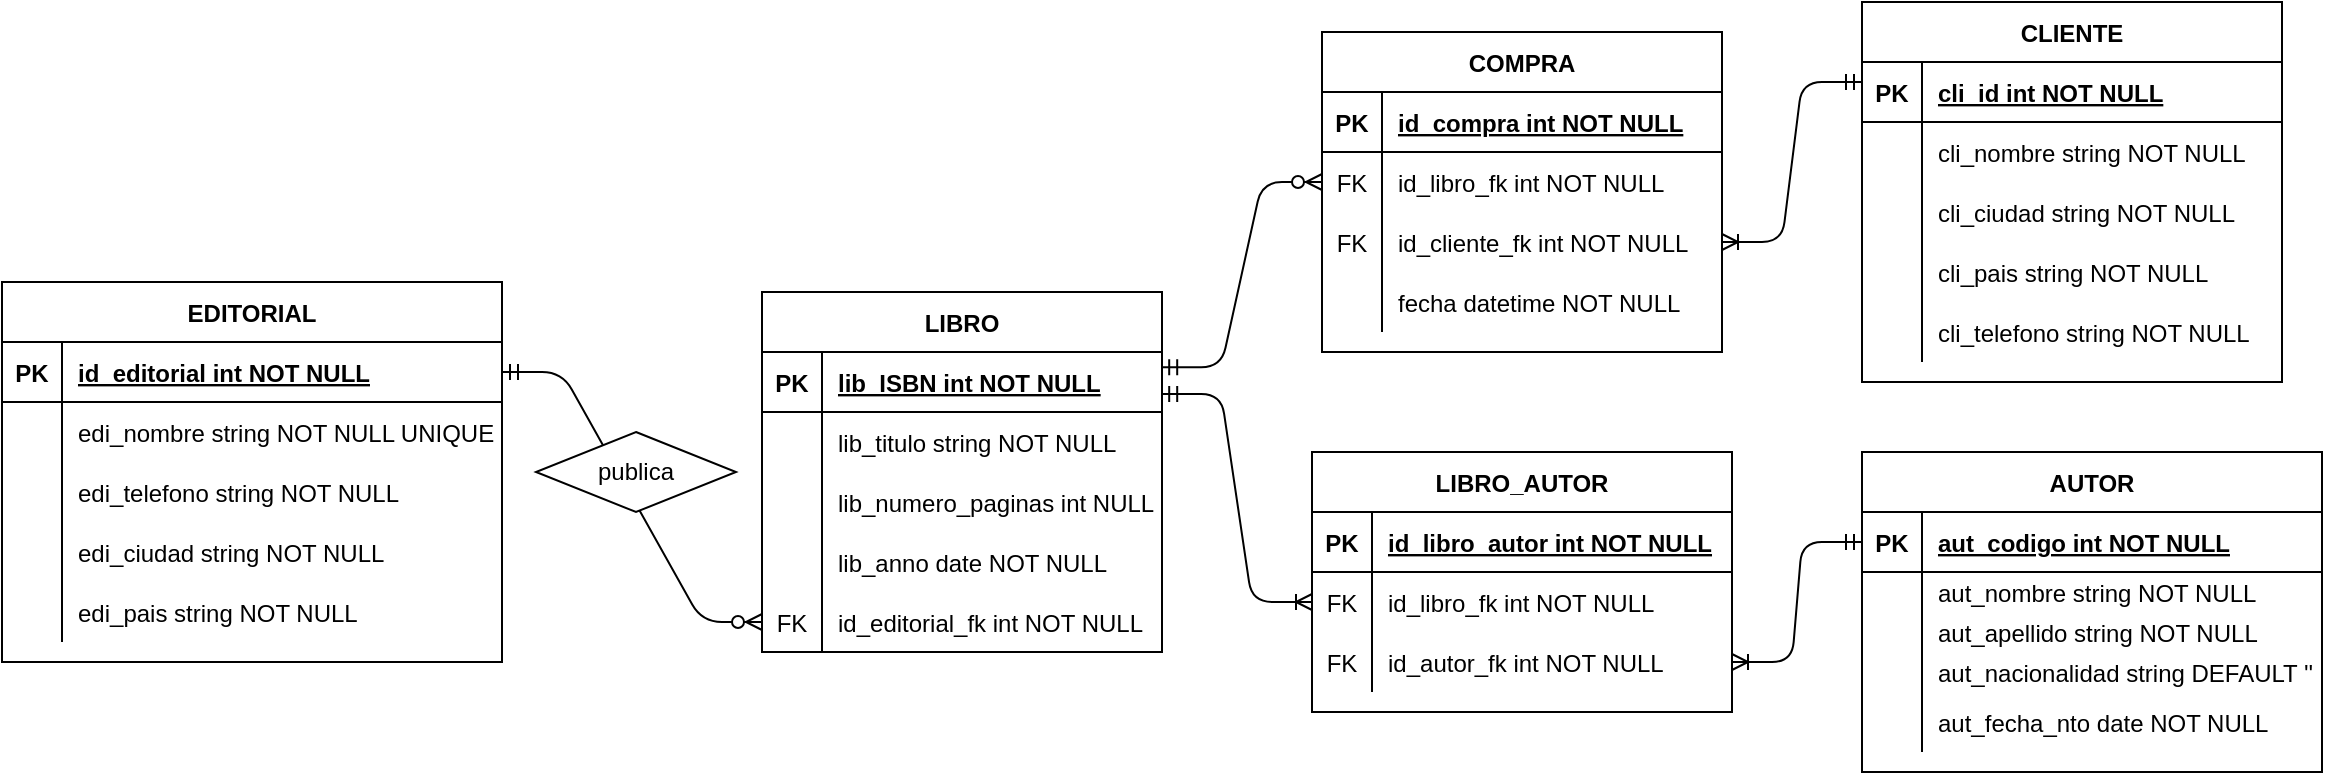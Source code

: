 <mxfile version="14.9.8" type="google"><diagram id="R2lEEEUBdFMjLlhIrx00" name="Libreria"><mxGraphModel dx="1555" dy="277" grid="1" gridSize="10" guides="1" tooltips="1" connect="1" arrows="1" fold="1" page="1" pageScale="1" pageWidth="850" pageHeight="1100" math="0" shadow="0" extFonts="Permanent Marker^https://fonts.googleapis.com/css?family=Permanent+Marker"><root><mxCell id="0"/><mxCell id="1" parent="0"/><mxCell id="p06bzlRQn4AopRmPeXAR-79" value="EDITORIAL" style="shape=table;startSize=30;container=1;collapsible=1;childLayout=tableLayout;fixedRows=1;rowLines=0;fontStyle=1;align=center;resizeLast=1;" parent="1" vertex="1"><mxGeometry x="-110" y="155" width="250" height="190" as="geometry"/></mxCell><mxCell id="p06bzlRQn4AopRmPeXAR-80" value="" style="shape=partialRectangle;collapsible=0;dropTarget=0;pointerEvents=0;fillColor=none;top=0;left=0;bottom=1;right=0;points=[[0,0.5],[1,0.5]];portConstraint=eastwest;" parent="p06bzlRQn4AopRmPeXAR-79" vertex="1"><mxGeometry y="30" width="250" height="30" as="geometry"/></mxCell><mxCell id="p06bzlRQn4AopRmPeXAR-81" value="PK" style="shape=partialRectangle;connectable=0;fillColor=none;top=0;left=0;bottom=0;right=0;fontStyle=1;overflow=hidden;" parent="p06bzlRQn4AopRmPeXAR-80" vertex="1"><mxGeometry width="30" height="30" as="geometry"/></mxCell><mxCell id="p06bzlRQn4AopRmPeXAR-82" value="id_editorial int NOT NULL" style="shape=partialRectangle;connectable=0;fillColor=none;top=0;left=0;bottom=0;right=0;align=left;spacingLeft=6;fontStyle=5;overflow=hidden;" parent="p06bzlRQn4AopRmPeXAR-80" vertex="1"><mxGeometry x="30" width="220" height="30" as="geometry"/></mxCell><mxCell id="p06bzlRQn4AopRmPeXAR-83" value="" style="shape=partialRectangle;collapsible=0;dropTarget=0;pointerEvents=0;fillColor=none;top=0;left=0;bottom=0;right=0;points=[[0,0.5],[1,0.5]];portConstraint=eastwest;" parent="p06bzlRQn4AopRmPeXAR-79" vertex="1"><mxGeometry y="60" width="250" height="30" as="geometry"/></mxCell><mxCell id="p06bzlRQn4AopRmPeXAR-84" value="" style="shape=partialRectangle;connectable=0;fillColor=none;top=0;left=0;bottom=0;right=0;editable=1;overflow=hidden;" parent="p06bzlRQn4AopRmPeXAR-83" vertex="1"><mxGeometry width="30" height="30" as="geometry"/></mxCell><mxCell id="p06bzlRQn4AopRmPeXAR-85" value="edi_nombre string NOT NULL UNIQUE" style="shape=partialRectangle;connectable=0;fillColor=none;top=0;left=0;bottom=0;right=0;align=left;spacingLeft=6;overflow=hidden;" parent="p06bzlRQn4AopRmPeXAR-83" vertex="1"><mxGeometry x="30" width="220" height="30" as="geometry"/></mxCell><mxCell id="p06bzlRQn4AopRmPeXAR-86" value="" style="shape=partialRectangle;collapsible=0;dropTarget=0;pointerEvents=0;fillColor=none;top=0;left=0;bottom=0;right=0;points=[[0,0.5],[1,0.5]];portConstraint=eastwest;" parent="p06bzlRQn4AopRmPeXAR-79" vertex="1"><mxGeometry y="90" width="250" height="30" as="geometry"/></mxCell><mxCell id="p06bzlRQn4AopRmPeXAR-87" value="" style="shape=partialRectangle;connectable=0;fillColor=none;top=0;left=0;bottom=0;right=0;editable=1;overflow=hidden;" parent="p06bzlRQn4AopRmPeXAR-86" vertex="1"><mxGeometry width="30" height="30" as="geometry"/></mxCell><mxCell id="p06bzlRQn4AopRmPeXAR-88" value="edi_telefono string NOT NULL" style="shape=partialRectangle;connectable=0;fillColor=none;top=0;left=0;bottom=0;right=0;align=left;spacingLeft=6;overflow=hidden;" parent="p06bzlRQn4AopRmPeXAR-86" vertex="1"><mxGeometry x="30" width="220" height="30" as="geometry"/></mxCell><mxCell id="Z6A6vKdiKiCx8RGVSc4w-1" value="" style="shape=partialRectangle;collapsible=0;dropTarget=0;pointerEvents=0;fillColor=none;top=0;left=0;bottom=0;right=0;points=[[0,0.5],[1,0.5]];portConstraint=eastwest;" vertex="1" parent="p06bzlRQn4AopRmPeXAR-79"><mxGeometry y="120" width="250" height="30" as="geometry"/></mxCell><mxCell id="Z6A6vKdiKiCx8RGVSc4w-2" value="" style="shape=partialRectangle;connectable=0;fillColor=none;top=0;left=0;bottom=0;right=0;editable=1;overflow=hidden;" vertex="1" parent="Z6A6vKdiKiCx8RGVSc4w-1"><mxGeometry width="30" height="30" as="geometry"/></mxCell><mxCell id="Z6A6vKdiKiCx8RGVSc4w-3" value="edi_ciudad string NOT NULL" style="shape=partialRectangle;connectable=0;fillColor=none;top=0;left=0;bottom=0;right=0;align=left;spacingLeft=6;overflow=hidden;" vertex="1" parent="Z6A6vKdiKiCx8RGVSc4w-1"><mxGeometry x="30" width="220" height="30" as="geometry"/></mxCell><mxCell id="Z6A6vKdiKiCx8RGVSc4w-4" value="" style="shape=partialRectangle;collapsible=0;dropTarget=0;pointerEvents=0;fillColor=none;top=0;left=0;bottom=0;right=0;points=[[0,0.5],[1,0.5]];portConstraint=eastwest;" vertex="1" parent="p06bzlRQn4AopRmPeXAR-79"><mxGeometry y="150" width="250" height="30" as="geometry"/></mxCell><mxCell id="Z6A6vKdiKiCx8RGVSc4w-5" value="" style="shape=partialRectangle;connectable=0;fillColor=none;top=0;left=0;bottom=0;right=0;editable=1;overflow=hidden;" vertex="1" parent="Z6A6vKdiKiCx8RGVSc4w-4"><mxGeometry width="30" height="30" as="geometry"/></mxCell><mxCell id="Z6A6vKdiKiCx8RGVSc4w-6" value="edi_pais string NOT NULL" style="shape=partialRectangle;connectable=0;fillColor=none;top=0;left=0;bottom=0;right=0;align=left;spacingLeft=6;overflow=hidden;" vertex="1" parent="Z6A6vKdiKiCx8RGVSc4w-4"><mxGeometry x="30" width="220" height="30" as="geometry"/></mxCell><mxCell id="p06bzlRQn4AopRmPeXAR-89" value="COMPRA" style="shape=table;startSize=30;container=1;collapsible=1;childLayout=tableLayout;fixedRows=1;rowLines=0;fontStyle=1;align=center;resizeLast=1;" parent="1" vertex="1"><mxGeometry x="550" y="30" width="200" height="160" as="geometry"/></mxCell><mxCell id="p06bzlRQn4AopRmPeXAR-90" value="" style="shape=partialRectangle;collapsible=0;dropTarget=0;pointerEvents=0;fillColor=none;top=0;left=0;bottom=1;right=0;points=[[0,0.5],[1,0.5]];portConstraint=eastwest;" parent="p06bzlRQn4AopRmPeXAR-89" vertex="1"><mxGeometry y="30" width="200" height="30" as="geometry"/></mxCell><mxCell id="p06bzlRQn4AopRmPeXAR-91" value="PK" style="shape=partialRectangle;connectable=0;fillColor=none;top=0;left=0;bottom=0;right=0;fontStyle=1;overflow=hidden;" parent="p06bzlRQn4AopRmPeXAR-90" vertex="1"><mxGeometry width="30" height="30" as="geometry"/></mxCell><mxCell id="p06bzlRQn4AopRmPeXAR-92" value="id_compra int NOT NULL" style="shape=partialRectangle;connectable=0;fillColor=none;top=0;left=0;bottom=0;right=0;align=left;spacingLeft=6;fontStyle=5;overflow=hidden;" parent="p06bzlRQn4AopRmPeXAR-90" vertex="1"><mxGeometry x="30" width="170" height="30" as="geometry"/></mxCell><mxCell id="p06bzlRQn4AopRmPeXAR-93" value="" style="shape=partialRectangle;collapsible=0;dropTarget=0;pointerEvents=0;fillColor=none;top=0;left=0;bottom=0;right=0;points=[[0,0.5],[1,0.5]];portConstraint=eastwest;" parent="p06bzlRQn4AopRmPeXAR-89" vertex="1"><mxGeometry y="60" width="200" height="30" as="geometry"/></mxCell><mxCell id="p06bzlRQn4AopRmPeXAR-94" value="FK" style="shape=partialRectangle;connectable=0;fillColor=none;top=0;left=0;bottom=0;right=0;editable=1;overflow=hidden;" parent="p06bzlRQn4AopRmPeXAR-93" vertex="1"><mxGeometry width="30" height="30" as="geometry"/></mxCell><mxCell id="p06bzlRQn4AopRmPeXAR-95" value="id_libro_fk int NOT NULL" style="shape=partialRectangle;connectable=0;fillColor=none;top=0;left=0;bottom=0;right=0;align=left;spacingLeft=6;overflow=hidden;" parent="p06bzlRQn4AopRmPeXAR-93" vertex="1"><mxGeometry x="30" width="170" height="30" as="geometry"/></mxCell><mxCell id="p06bzlRQn4AopRmPeXAR-96" value="" style="shape=partialRectangle;collapsible=0;dropTarget=0;pointerEvents=0;fillColor=none;top=0;left=0;bottom=0;right=0;points=[[0,0.5],[1,0.5]];portConstraint=eastwest;" parent="p06bzlRQn4AopRmPeXAR-89" vertex="1"><mxGeometry y="90" width="200" height="30" as="geometry"/></mxCell><mxCell id="p06bzlRQn4AopRmPeXAR-97" value="FK" style="shape=partialRectangle;connectable=0;fillColor=none;top=0;left=0;bottom=0;right=0;editable=1;overflow=hidden;" parent="p06bzlRQn4AopRmPeXAR-96" vertex="1"><mxGeometry width="30" height="30" as="geometry"/></mxCell><mxCell id="p06bzlRQn4AopRmPeXAR-98" value="id_cliente_fk int NOT NULL" style="shape=partialRectangle;connectable=0;fillColor=none;top=0;left=0;bottom=0;right=0;align=left;spacingLeft=6;overflow=hidden;" parent="p06bzlRQn4AopRmPeXAR-96" vertex="1"><mxGeometry x="30" width="170" height="30" as="geometry"/></mxCell><mxCell id="p06bzlRQn4AopRmPeXAR-99" value="" style="shape=partialRectangle;collapsible=0;dropTarget=0;pointerEvents=0;fillColor=none;top=0;left=0;bottom=0;right=0;points=[[0,0.5],[1,0.5]];portConstraint=eastwest;" parent="p06bzlRQn4AopRmPeXAR-89" vertex="1"><mxGeometry y="120" width="200" height="30" as="geometry"/></mxCell><mxCell id="p06bzlRQn4AopRmPeXAR-100" value="" style="shape=partialRectangle;connectable=0;fillColor=none;top=0;left=0;bottom=0;right=0;editable=1;overflow=hidden;" parent="p06bzlRQn4AopRmPeXAR-99" vertex="1"><mxGeometry width="30" height="30" as="geometry"/></mxCell><mxCell id="p06bzlRQn4AopRmPeXAR-101" value="fecha datetime NOT NULL" style="shape=partialRectangle;connectable=0;fillColor=none;top=0;left=0;bottom=0;right=0;align=left;spacingLeft=6;overflow=hidden;" parent="p06bzlRQn4AopRmPeXAR-99" vertex="1"><mxGeometry x="30" width="170" height="30" as="geometry"/></mxCell><mxCell id="p06bzlRQn4AopRmPeXAR-102" value="CLIENTE" style="shape=table;startSize=30;container=1;collapsible=1;childLayout=tableLayout;fixedRows=1;rowLines=0;fontStyle=1;align=center;resizeLast=1;" parent="1" vertex="1"><mxGeometry x="820" y="15" width="210" height="190" as="geometry"/></mxCell><mxCell id="p06bzlRQn4AopRmPeXAR-103" value="" style="shape=partialRectangle;collapsible=0;dropTarget=0;pointerEvents=0;fillColor=none;top=0;left=0;bottom=1;right=0;points=[[0,0.5],[1,0.5]];portConstraint=eastwest;" parent="p06bzlRQn4AopRmPeXAR-102" vertex="1"><mxGeometry y="30" width="210" height="30" as="geometry"/></mxCell><mxCell id="p06bzlRQn4AopRmPeXAR-104" value="PK" style="shape=partialRectangle;connectable=0;fillColor=none;top=0;left=0;bottom=0;right=0;fontStyle=1;overflow=hidden;" parent="p06bzlRQn4AopRmPeXAR-103" vertex="1"><mxGeometry width="30" height="30" as="geometry"/></mxCell><mxCell id="p06bzlRQn4AopRmPeXAR-105" value="cli_id int NOT NULL" style="shape=partialRectangle;connectable=0;fillColor=none;top=0;left=0;bottom=0;right=0;align=left;spacingLeft=6;fontStyle=5;overflow=hidden;" parent="p06bzlRQn4AopRmPeXAR-103" vertex="1"><mxGeometry x="30" width="180" height="30" as="geometry"/></mxCell><mxCell id="p06bzlRQn4AopRmPeXAR-106" value="" style="shape=partialRectangle;collapsible=0;dropTarget=0;pointerEvents=0;fillColor=none;top=0;left=0;bottom=0;right=0;points=[[0,0.5],[1,0.5]];portConstraint=eastwest;" parent="p06bzlRQn4AopRmPeXAR-102" vertex="1"><mxGeometry y="60" width="210" height="30" as="geometry"/></mxCell><mxCell id="p06bzlRQn4AopRmPeXAR-107" value="" style="shape=partialRectangle;connectable=0;fillColor=none;top=0;left=0;bottom=0;right=0;editable=1;overflow=hidden;" parent="p06bzlRQn4AopRmPeXAR-106" vertex="1"><mxGeometry width="30" height="30" as="geometry"/></mxCell><mxCell id="p06bzlRQn4AopRmPeXAR-108" value="cli_nombre string NOT NULL" style="shape=partialRectangle;connectable=0;fillColor=none;top=0;left=0;bottom=0;right=0;align=left;spacingLeft=6;overflow=hidden;" parent="p06bzlRQn4AopRmPeXAR-106" vertex="1"><mxGeometry x="30" width="180" height="30" as="geometry"/></mxCell><mxCell id="p06bzlRQn4AopRmPeXAR-109" value="" style="shape=partialRectangle;collapsible=0;dropTarget=0;pointerEvents=0;fillColor=none;top=0;left=0;bottom=0;right=0;points=[[0,0.5],[1,0.5]];portConstraint=eastwest;" parent="p06bzlRQn4AopRmPeXAR-102" vertex="1"><mxGeometry y="90" width="210" height="30" as="geometry"/></mxCell><mxCell id="p06bzlRQn4AopRmPeXAR-110" value="" style="shape=partialRectangle;connectable=0;fillColor=none;top=0;left=0;bottom=0;right=0;editable=1;overflow=hidden;" parent="p06bzlRQn4AopRmPeXAR-109" vertex="1"><mxGeometry width="30" height="30" as="geometry"/></mxCell><mxCell id="p06bzlRQn4AopRmPeXAR-111" value="cli_ciudad string NOT NULL" style="shape=partialRectangle;connectable=0;fillColor=none;top=0;left=0;bottom=0;right=0;align=left;spacingLeft=6;overflow=hidden;" parent="p06bzlRQn4AopRmPeXAR-109" vertex="1"><mxGeometry x="30" width="180" height="30" as="geometry"/></mxCell><mxCell id="p06bzlRQn4AopRmPeXAR-112" value="" style="shape=partialRectangle;collapsible=0;dropTarget=0;pointerEvents=0;fillColor=none;top=0;left=0;bottom=0;right=0;points=[[0,0.5],[1,0.5]];portConstraint=eastwest;" parent="p06bzlRQn4AopRmPeXAR-102" vertex="1"><mxGeometry y="120" width="210" height="30" as="geometry"/></mxCell><mxCell id="p06bzlRQn4AopRmPeXAR-113" value="" style="shape=partialRectangle;connectable=0;fillColor=none;top=0;left=0;bottom=0;right=0;editable=1;overflow=hidden;" parent="p06bzlRQn4AopRmPeXAR-112" vertex="1"><mxGeometry width="30" height="30" as="geometry"/></mxCell><mxCell id="p06bzlRQn4AopRmPeXAR-114" value="cli_pais string NOT NULL" style="shape=partialRectangle;connectable=0;fillColor=none;top=0;left=0;bottom=0;right=0;align=left;spacingLeft=6;overflow=hidden;" parent="p06bzlRQn4AopRmPeXAR-112" vertex="1"><mxGeometry x="30" width="180" height="30" as="geometry"/></mxCell><mxCell id="Z6A6vKdiKiCx8RGVSc4w-11" value="" style="shape=partialRectangle;collapsible=0;dropTarget=0;pointerEvents=0;fillColor=none;top=0;left=0;bottom=0;right=0;points=[[0,0.5],[1,0.5]];portConstraint=eastwest;" vertex="1" parent="p06bzlRQn4AopRmPeXAR-102"><mxGeometry y="150" width="210" height="30" as="geometry"/></mxCell><mxCell id="Z6A6vKdiKiCx8RGVSc4w-12" value="" style="shape=partialRectangle;connectable=0;fillColor=none;top=0;left=0;bottom=0;right=0;editable=1;overflow=hidden;" vertex="1" parent="Z6A6vKdiKiCx8RGVSc4w-11"><mxGeometry width="30" height="30" as="geometry"/></mxCell><mxCell id="Z6A6vKdiKiCx8RGVSc4w-13" value="cli_telefono string NOT NULL" style="shape=partialRectangle;connectable=0;fillColor=none;top=0;left=0;bottom=0;right=0;align=left;spacingLeft=6;overflow=hidden;" vertex="1" parent="Z6A6vKdiKiCx8RGVSc4w-11"><mxGeometry x="30" width="180" height="30" as="geometry"/></mxCell><mxCell id="p06bzlRQn4AopRmPeXAR-115" value="LIBRO" style="shape=table;startSize=30;container=1;collapsible=1;childLayout=tableLayout;fixedRows=1;rowLines=0;fontStyle=1;align=center;resizeLast=1;" parent="1" vertex="1"><mxGeometry x="270" y="160" width="200" height="180" as="geometry"><mxRectangle x="270" y="160" width="70" height="30" as="alternateBounds"/></mxGeometry></mxCell><mxCell id="p06bzlRQn4AopRmPeXAR-116" value="" style="shape=partialRectangle;collapsible=0;dropTarget=0;pointerEvents=0;fillColor=none;top=0;left=0;bottom=1;right=0;points=[[0,0.5],[1,0.5]];portConstraint=eastwest;" parent="p06bzlRQn4AopRmPeXAR-115" vertex="1"><mxGeometry y="30" width="200" height="30" as="geometry"/></mxCell><mxCell id="p06bzlRQn4AopRmPeXAR-117" value="PK" style="shape=partialRectangle;connectable=0;fillColor=none;top=0;left=0;bottom=0;right=0;fontStyle=1;overflow=hidden;" parent="p06bzlRQn4AopRmPeXAR-116" vertex="1"><mxGeometry width="30" height="30" as="geometry"/></mxCell><mxCell id="p06bzlRQn4AopRmPeXAR-118" value="lib_ISBN int NOT NULL" style="shape=partialRectangle;connectable=0;fillColor=none;top=0;left=0;bottom=0;right=0;align=left;spacingLeft=6;fontStyle=5;overflow=hidden;" parent="p06bzlRQn4AopRmPeXAR-116" vertex="1"><mxGeometry x="30" width="170" height="30" as="geometry"/></mxCell><mxCell id="p06bzlRQn4AopRmPeXAR-119" value="" style="shape=partialRectangle;collapsible=0;dropTarget=0;pointerEvents=0;fillColor=none;top=0;left=0;bottom=0;right=0;points=[[0,0.5],[1,0.5]];portConstraint=eastwest;" parent="p06bzlRQn4AopRmPeXAR-115" vertex="1"><mxGeometry y="60" width="200" height="30" as="geometry"/></mxCell><mxCell id="p06bzlRQn4AopRmPeXAR-120" value="" style="shape=partialRectangle;connectable=0;fillColor=none;top=0;left=0;bottom=0;right=0;editable=1;overflow=hidden;" parent="p06bzlRQn4AopRmPeXAR-119" vertex="1"><mxGeometry width="30" height="30" as="geometry"/></mxCell><mxCell id="p06bzlRQn4AopRmPeXAR-121" value="lib_titulo string NOT NULL" style="shape=partialRectangle;connectable=0;fillColor=none;top=0;left=0;bottom=0;right=0;align=left;spacingLeft=6;overflow=hidden;" parent="p06bzlRQn4AopRmPeXAR-119" vertex="1"><mxGeometry x="30" width="170" height="30" as="geometry"/></mxCell><mxCell id="p06bzlRQn4AopRmPeXAR-122" value="" style="shape=partialRectangle;collapsible=0;dropTarget=0;pointerEvents=0;fillColor=none;top=0;left=0;bottom=0;right=0;points=[[0,0.5],[1,0.5]];portConstraint=eastwest;" parent="p06bzlRQn4AopRmPeXAR-115" vertex="1"><mxGeometry y="90" width="200" height="30" as="geometry"/></mxCell><mxCell id="p06bzlRQn4AopRmPeXAR-123" value="" style="shape=partialRectangle;connectable=0;fillColor=none;top=0;left=0;bottom=0;right=0;editable=1;overflow=hidden;" parent="p06bzlRQn4AopRmPeXAR-122" vertex="1"><mxGeometry width="30" height="30" as="geometry"/></mxCell><mxCell id="p06bzlRQn4AopRmPeXAR-124" value="lib_numero_paginas int NULL" style="shape=partialRectangle;connectable=0;fillColor=none;top=0;left=0;bottom=0;right=0;align=left;spacingLeft=6;overflow=hidden;" parent="p06bzlRQn4AopRmPeXAR-122" vertex="1"><mxGeometry x="30" width="170" height="30" as="geometry"/></mxCell><mxCell id="p06bzlRQn4AopRmPeXAR-125" value="" style="shape=partialRectangle;collapsible=0;dropTarget=0;pointerEvents=0;fillColor=none;top=0;left=0;bottom=0;right=0;points=[[0,0.5],[1,0.5]];portConstraint=eastwest;" parent="p06bzlRQn4AopRmPeXAR-115" vertex="1"><mxGeometry y="120" width="200" height="30" as="geometry"/></mxCell><mxCell id="p06bzlRQn4AopRmPeXAR-126" value="" style="shape=partialRectangle;connectable=0;fillColor=none;top=0;left=0;bottom=0;right=0;editable=1;overflow=hidden;" parent="p06bzlRQn4AopRmPeXAR-125" vertex="1"><mxGeometry width="30" height="30" as="geometry"/></mxCell><mxCell id="p06bzlRQn4AopRmPeXAR-127" value="lib_anno date NOT NULL" style="shape=partialRectangle;connectable=0;fillColor=none;top=0;left=0;bottom=0;right=0;align=left;spacingLeft=6;overflow=hidden;" parent="p06bzlRQn4AopRmPeXAR-125" vertex="1"><mxGeometry x="30" width="170" height="30" as="geometry"/></mxCell><mxCell id="Z6A6vKdiKiCx8RGVSc4w-7" value="" style="shape=partialRectangle;collapsible=0;dropTarget=0;pointerEvents=0;fillColor=none;top=0;left=0;bottom=0;right=0;points=[[0,0.5],[1,0.5]];portConstraint=eastwest;" vertex="1" parent="p06bzlRQn4AopRmPeXAR-115"><mxGeometry y="150" width="200" height="30" as="geometry"/></mxCell><mxCell id="Z6A6vKdiKiCx8RGVSc4w-8" value="FK" style="shape=partialRectangle;connectable=0;fillColor=none;top=0;left=0;bottom=0;right=0;editable=1;overflow=hidden;" vertex="1" parent="Z6A6vKdiKiCx8RGVSc4w-7"><mxGeometry width="30" height="30" as="geometry"/></mxCell><mxCell id="Z6A6vKdiKiCx8RGVSc4w-9" value="id_editorial_fk int NOT NULL" style="shape=partialRectangle;connectable=0;fillColor=none;top=0;left=0;bottom=0;right=0;align=left;spacingLeft=6;overflow=hidden;" vertex="1" parent="Z6A6vKdiKiCx8RGVSc4w-7"><mxGeometry x="30" width="170" height="30" as="geometry"/></mxCell><mxCell id="p06bzlRQn4AopRmPeXAR-128" value="LIBRO_AUTOR" style="shape=table;startSize=30;container=1;collapsible=1;childLayout=tableLayout;fixedRows=1;rowLines=0;fontStyle=1;align=center;resizeLast=1;" parent="1" vertex="1"><mxGeometry x="545" y="240" width="210" height="130" as="geometry"/></mxCell><mxCell id="p06bzlRQn4AopRmPeXAR-129" value="" style="shape=partialRectangle;collapsible=0;dropTarget=0;pointerEvents=0;fillColor=none;top=0;left=0;bottom=1;right=0;points=[[0,0.5],[1,0.5]];portConstraint=eastwest;" parent="p06bzlRQn4AopRmPeXAR-128" vertex="1"><mxGeometry y="30" width="210" height="30" as="geometry"/></mxCell><mxCell id="p06bzlRQn4AopRmPeXAR-130" value="PK" style="shape=partialRectangle;connectable=0;fillColor=none;top=0;left=0;bottom=0;right=0;fontStyle=1;overflow=hidden;" parent="p06bzlRQn4AopRmPeXAR-129" vertex="1"><mxGeometry width="30" height="30" as="geometry"/></mxCell><mxCell id="p06bzlRQn4AopRmPeXAR-131" value="id_libro_autor int NOT NULL" style="shape=partialRectangle;connectable=0;fillColor=none;top=0;left=0;bottom=0;right=0;align=left;spacingLeft=6;fontStyle=5;overflow=hidden;" parent="p06bzlRQn4AopRmPeXAR-129" vertex="1"><mxGeometry x="30" width="180" height="30" as="geometry"/></mxCell><mxCell id="p06bzlRQn4AopRmPeXAR-132" value="" style="shape=partialRectangle;collapsible=0;dropTarget=0;pointerEvents=0;fillColor=none;top=0;left=0;bottom=0;right=0;points=[[0,0.5],[1,0.5]];portConstraint=eastwest;" parent="p06bzlRQn4AopRmPeXAR-128" vertex="1"><mxGeometry y="60" width="210" height="30" as="geometry"/></mxCell><mxCell id="p06bzlRQn4AopRmPeXAR-133" value="FK" style="shape=partialRectangle;connectable=0;fillColor=none;top=0;left=0;bottom=0;right=0;editable=1;overflow=hidden;" parent="p06bzlRQn4AopRmPeXAR-132" vertex="1"><mxGeometry width="30" height="30" as="geometry"/></mxCell><mxCell id="p06bzlRQn4AopRmPeXAR-134" value="id_libro_fk int NOT NULL" style="shape=partialRectangle;connectable=0;fillColor=none;top=0;left=0;bottom=0;right=0;align=left;spacingLeft=6;overflow=hidden;" parent="p06bzlRQn4AopRmPeXAR-132" vertex="1"><mxGeometry x="30" width="180" height="30" as="geometry"/></mxCell><mxCell id="p06bzlRQn4AopRmPeXAR-135" value="" style="shape=partialRectangle;collapsible=0;dropTarget=0;pointerEvents=0;fillColor=none;top=0;left=0;bottom=0;right=0;points=[[0,0.5],[1,0.5]];portConstraint=eastwest;" parent="p06bzlRQn4AopRmPeXAR-128" vertex="1"><mxGeometry y="90" width="210" height="30" as="geometry"/></mxCell><mxCell id="p06bzlRQn4AopRmPeXAR-136" value="FK" style="shape=partialRectangle;connectable=0;fillColor=none;top=0;left=0;bottom=0;right=0;editable=1;overflow=hidden;" parent="p06bzlRQn4AopRmPeXAR-135" vertex="1"><mxGeometry width="30" height="30" as="geometry"/></mxCell><mxCell id="p06bzlRQn4AopRmPeXAR-137" value="id_autor_fk int NOT NULL" style="shape=partialRectangle;connectable=0;fillColor=none;top=0;left=0;bottom=0;right=0;align=left;spacingLeft=6;overflow=hidden;" parent="p06bzlRQn4AopRmPeXAR-135" vertex="1"><mxGeometry x="30" width="180" height="30" as="geometry"/></mxCell><mxCell id="p06bzlRQn4AopRmPeXAR-138" value="AUTOR" style="shape=table;startSize=30;container=1;collapsible=1;childLayout=tableLayout;fixedRows=1;rowLines=0;fontStyle=1;align=center;resizeLast=1;" parent="1" vertex="1"><mxGeometry x="820" y="240" width="230" height="160" as="geometry"/></mxCell><mxCell id="p06bzlRQn4AopRmPeXAR-139" value="" style="shape=partialRectangle;collapsible=0;dropTarget=0;pointerEvents=0;fillColor=none;top=0;left=0;bottom=1;right=0;points=[[0,0.5],[1,0.5]];portConstraint=eastwest;" parent="p06bzlRQn4AopRmPeXAR-138" vertex="1"><mxGeometry y="30" width="230" height="30" as="geometry"/></mxCell><mxCell id="p06bzlRQn4AopRmPeXAR-140" value="PK" style="shape=partialRectangle;connectable=0;fillColor=none;top=0;left=0;bottom=0;right=0;fontStyle=1;overflow=hidden;" parent="p06bzlRQn4AopRmPeXAR-139" vertex="1"><mxGeometry width="30" height="30" as="geometry"/></mxCell><mxCell id="p06bzlRQn4AopRmPeXAR-141" value="aut_codigo int NOT NULL" style="shape=partialRectangle;connectable=0;fillColor=none;top=0;left=0;bottom=0;right=0;align=left;spacingLeft=6;fontStyle=5;overflow=hidden;" parent="p06bzlRQn4AopRmPeXAR-139" vertex="1"><mxGeometry x="30" width="200" height="30" as="geometry"/></mxCell><mxCell id="p06bzlRQn4AopRmPeXAR-142" value="" style="shape=partialRectangle;collapsible=0;dropTarget=0;pointerEvents=0;fillColor=none;top=0;left=0;bottom=0;right=0;points=[[0,0.5],[1,0.5]];portConstraint=eastwest;" parent="p06bzlRQn4AopRmPeXAR-138" vertex="1"><mxGeometry y="60" width="230" height="20" as="geometry"/></mxCell><mxCell id="p06bzlRQn4AopRmPeXAR-143" value="" style="shape=partialRectangle;connectable=0;fillColor=none;top=0;left=0;bottom=0;right=0;editable=1;overflow=hidden;" parent="p06bzlRQn4AopRmPeXAR-142" vertex="1"><mxGeometry width="30" height="20" as="geometry"/></mxCell><mxCell id="p06bzlRQn4AopRmPeXAR-144" value="aut_nombre string NOT NULL" style="shape=partialRectangle;connectable=0;fillColor=none;top=0;left=0;bottom=0;right=0;align=left;spacingLeft=6;overflow=hidden;" parent="p06bzlRQn4AopRmPeXAR-142" vertex="1"><mxGeometry x="30" width="200" height="20" as="geometry"/></mxCell><mxCell id="Z6A6vKdiKiCx8RGVSc4w-18" value="" style="shape=partialRectangle;collapsible=0;dropTarget=0;pointerEvents=0;fillColor=none;top=0;left=0;bottom=0;right=0;points=[[0,0.5],[1,0.5]];portConstraint=eastwest;" vertex="1" parent="p06bzlRQn4AopRmPeXAR-138"><mxGeometry y="80" width="230" height="20" as="geometry"/></mxCell><mxCell id="Z6A6vKdiKiCx8RGVSc4w-19" value="" style="shape=partialRectangle;connectable=0;fillColor=none;top=0;left=0;bottom=0;right=0;editable=1;overflow=hidden;" vertex="1" parent="Z6A6vKdiKiCx8RGVSc4w-18"><mxGeometry width="30" height="20" as="geometry"/></mxCell><mxCell id="Z6A6vKdiKiCx8RGVSc4w-20" value="aut_apellido string NOT NULL" style="shape=partialRectangle;connectable=0;fillColor=none;top=0;left=0;bottom=0;right=0;align=left;spacingLeft=6;overflow=hidden;" vertex="1" parent="Z6A6vKdiKiCx8RGVSc4w-18"><mxGeometry x="30" width="200" height="20" as="geometry"/></mxCell><mxCell id="p06bzlRQn4AopRmPeXAR-145" value="" style="shape=partialRectangle;collapsible=0;dropTarget=0;pointerEvents=0;fillColor=none;top=0;left=0;bottom=0;right=0;points=[[0,0.5],[1,0.5]];portConstraint=eastwest;" parent="p06bzlRQn4AopRmPeXAR-138" vertex="1"><mxGeometry y="100" width="230" height="20" as="geometry"/></mxCell><mxCell id="p06bzlRQn4AopRmPeXAR-146" value="" style="shape=partialRectangle;connectable=0;fillColor=none;top=0;left=0;bottom=0;right=0;editable=1;overflow=hidden;" parent="p06bzlRQn4AopRmPeXAR-145" vertex="1"><mxGeometry width="30" height="20" as="geometry"/></mxCell><mxCell id="p06bzlRQn4AopRmPeXAR-147" value="aut_nacionalidad string DEFAULT '' " style="shape=partialRectangle;connectable=0;fillColor=none;top=0;left=0;bottom=0;right=0;align=left;spacingLeft=6;overflow=hidden;" parent="p06bzlRQn4AopRmPeXAR-145" vertex="1"><mxGeometry x="30" width="200" height="20" as="geometry"/></mxCell><mxCell id="p06bzlRQn4AopRmPeXAR-148" value="" style="shape=partialRectangle;collapsible=0;dropTarget=0;pointerEvents=0;fillColor=none;top=0;left=0;bottom=0;right=0;points=[[0,0.5],[1,0.5]];portConstraint=eastwest;" parent="p06bzlRQn4AopRmPeXAR-138" vertex="1"><mxGeometry y="120" width="230" height="30" as="geometry"/></mxCell><mxCell id="p06bzlRQn4AopRmPeXAR-149" value="" style="shape=partialRectangle;connectable=0;fillColor=none;top=0;left=0;bottom=0;right=0;editable=1;overflow=hidden;" parent="p06bzlRQn4AopRmPeXAR-148" vertex="1"><mxGeometry width="30" height="30" as="geometry"/></mxCell><mxCell id="p06bzlRQn4AopRmPeXAR-150" value="aut_fecha_nto date NOT NULL" style="shape=partialRectangle;connectable=0;fillColor=none;top=0;left=0;bottom=0;right=0;align=left;spacingLeft=6;overflow=hidden;" parent="p06bzlRQn4AopRmPeXAR-148" vertex="1"><mxGeometry x="30" width="200" height="30" as="geometry"/></mxCell><mxCell id="p06bzlRQn4AopRmPeXAR-151" value="" style="edgeStyle=entityRelationEdgeStyle;fontSize=12;html=1;endArrow=ERzeroToMany;startArrow=ERmandOne;exitX=1;exitY=0.5;exitDx=0;exitDy=0;entryX=0;entryY=0.5;entryDx=0;entryDy=0;" parent="1" source="p06bzlRQn4AopRmPeXAR-80" target="Z6A6vKdiKiCx8RGVSc4w-7" edge="1"><mxGeometry width="100" height="100" relative="1" as="geometry"><mxPoint x="90" y="400" as="sourcePoint"/><mxPoint x="190" y="300" as="targetPoint"/></mxGeometry></mxCell><mxCell id="p06bzlRQn4AopRmPeXAR-152" value="publica" style="shape=rhombus;perimeter=rhombusPerimeter;whiteSpace=wrap;html=1;align=center;" parent="1" vertex="1"><mxGeometry x="157" y="230" width="100" height="40" as="geometry"/></mxCell><mxCell id="p06bzlRQn4AopRmPeXAR-153" value="" style="edgeStyle=entityRelationEdgeStyle;fontSize=12;html=1;endArrow=ERoneToMany;startArrow=ERmandOne;exitX=0;exitY=0.5;exitDx=0;exitDy=0;" parent="1" source="p06bzlRQn4AopRmPeXAR-139" target="p06bzlRQn4AopRmPeXAR-135" edge="1"><mxGeometry width="100" height="100" relative="1" as="geometry"><mxPoint x="750" y="310" as="sourcePoint"/><mxPoint x="480" y="330" as="targetPoint"/></mxGeometry></mxCell><mxCell id="p06bzlRQn4AopRmPeXAR-154" value="" style="edgeStyle=entityRelationEdgeStyle;fontSize=12;html=1;endArrow=ERoneToMany;startArrow=ERmandOne;entryX=0;entryY=0.5;entryDx=0;entryDy=0;exitX=0.998;exitY=0.7;exitDx=0;exitDy=0;exitPerimeter=0;" parent="1" source="p06bzlRQn4AopRmPeXAR-116" target="p06bzlRQn4AopRmPeXAR-132" edge="1"><mxGeometry width="100" height="100" relative="1" as="geometry"><mxPoint x="410" y="450" as="sourcePoint"/><mxPoint x="510" y="350" as="targetPoint"/></mxGeometry></mxCell><mxCell id="p06bzlRQn4AopRmPeXAR-155" value="" style="edgeStyle=entityRelationEdgeStyle;fontSize=12;html=1;endArrow=ERoneToMany;startArrow=ERmandOne;exitX=0;exitY=0.333;exitDx=0;exitDy=0;exitPerimeter=0;" parent="1" source="p06bzlRQn4AopRmPeXAR-103" target="p06bzlRQn4AopRmPeXAR-96" edge="1"><mxGeometry width="100" height="100" relative="1" as="geometry"><mxPoint x="770.0" y="60" as="sourcePoint"/><mxPoint x="830.4" y="184" as="targetPoint"/></mxGeometry></mxCell><mxCell id="p06bzlRQn4AopRmPeXAR-156" value="" style="edgeStyle=entityRelationEdgeStyle;fontSize=12;html=1;endArrow=ERzeroToMany;startArrow=ERmandOne;exitX=0.998;exitY=0.256;exitDx=0;exitDy=0;exitPerimeter=0;entryX=0;entryY=0.5;entryDx=0;entryDy=0;" parent="1" source="p06bzlRQn4AopRmPeXAR-116" target="p06bzlRQn4AopRmPeXAR-93" edge="1"><mxGeometry width="100" height="100" relative="1" as="geometry"><mxPoint x="390" y="130" as="sourcePoint"/><mxPoint x="490" y="30" as="targetPoint"/></mxGeometry></mxCell></root></mxGraphModel></diagram></mxfile>
